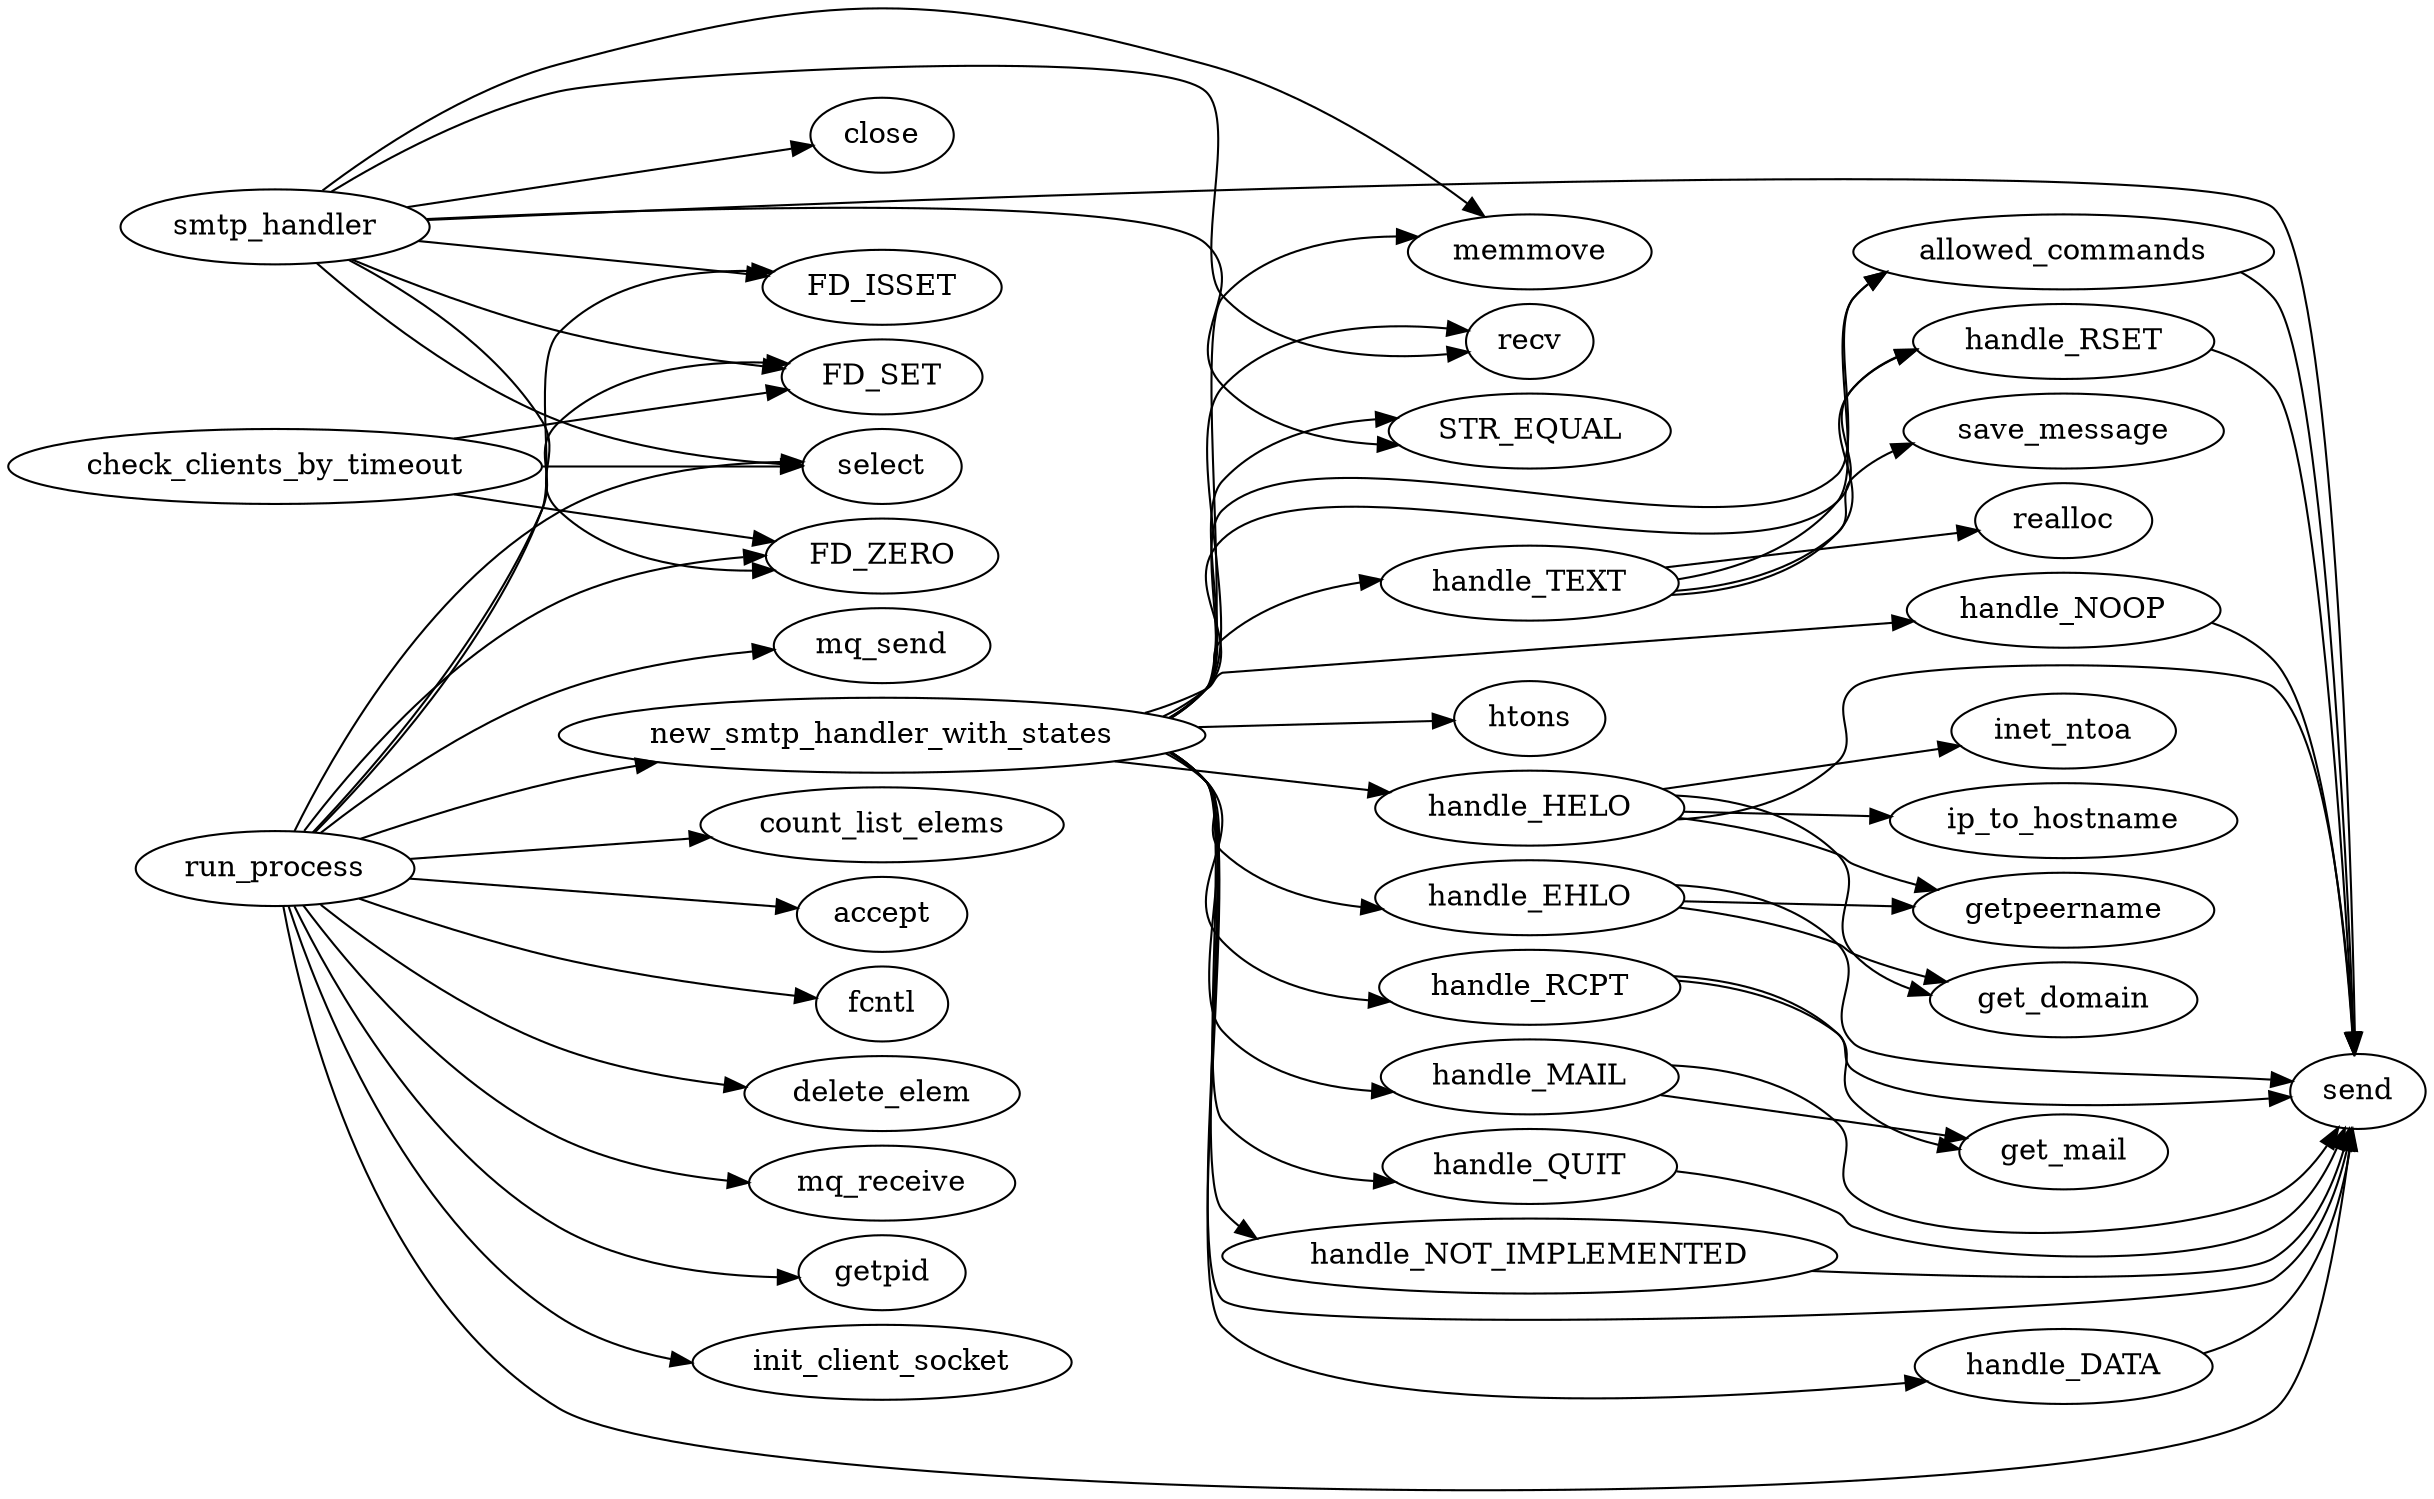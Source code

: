 digraph map {
rankdir=LR;
ranksep=0.1; nodesep=0.1; defaultdist = 0.1; len = 0.1;
handle_RCPT->send;
handle_EHLO->send;
smtp_handler->select;
smtp_handler->FD_ISSET;
run_process->mq_send;
new_smtp_handler_with_states->handle_DATA;
handle_MAIL->get_mail;
smtp_handler->recv;
run_process->count_list_elems;
handle_TEXT->handle_RSET;
new_smtp_handler_with_states->htons;
handle_HELO->getpeername;
allowed_commands->send;
smtp_handler->send;
handle_TEXT->save_message;
new_smtp_handler_with_states->allowed_commands;
new_smtp_handler_with_states->handle_EHLO;
smtp_handler->FD_ZERO;
new_smtp_handler_with_states->handle_NOOP;
new_smtp_handler_with_states->handle_RSET;
handle_NOOP->send;
handle_EHLO->get_domain;
handle_QUIT->send;
run_process->accept;
smtp_handler->close;
handle_MAIL->send;
run_process->fcntl;
handle_TEXT->allowed_commands;
run_process->delete_elem;
handle_HELO->get_domain;
handle_HELO->inet_ntoa;
new_smtp_handler_with_states->handle_MAIL;
handle_RCPT->get_mail;
run_process->mq_receive;
handle_TEXT->realloc;
run_process->getpid;
handle_DATA->send;
handle_HELO->ip_to_hostname;
new_smtp_handler_with_states->recv;
check_clients_by_timeout->FD_ZERO;
new_smtp_handler_with_states->handle_TEXT;
run_process->init_client_socket;
handle_RSET->send;
run_process->new_smtp_handler_with_states;
run_process->FD_SET;
new_smtp_handler_with_states->handle_NOT_IMPLEMENTED;
new_smtp_handler_with_states->handle_RCPT;
handle_EHLO->getpeername;
handle_HELO->send;
new_smtp_handler_with_states->handle_QUIT;
smtp_handler->STR_EQUAL;
check_clients_by_timeout->FD_SET;
run_process->FD_ISSET;
check_clients_by_timeout->select;
smtp_handler->FD_SET;
new_smtp_handler_with_states->send;
handle_NOT_IMPLEMENTED->send;
run_process->FD_ZERO;
new_smtp_handler_with_states->memmove;
run_process->send;
new_smtp_handler_with_states->handle_HELO;
run_process->select;
smtp_handler->memmove;
new_smtp_handler_with_states->STR_EQUAL;
}
